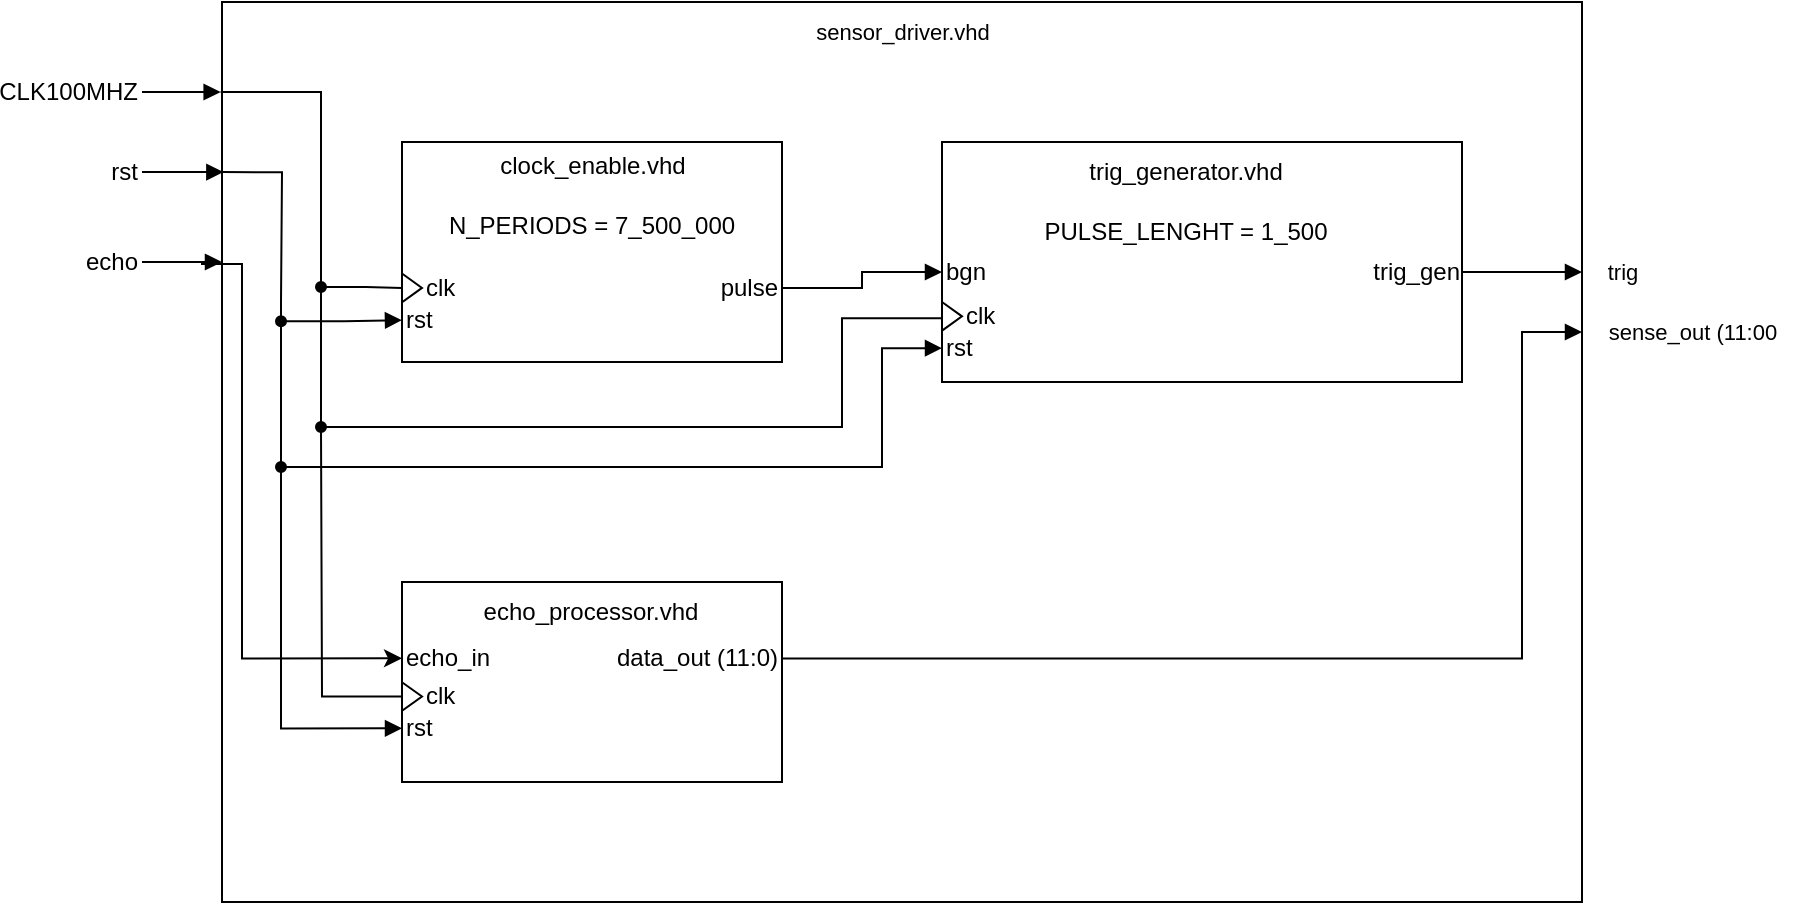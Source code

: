 <mxfile version="26.2.2">
  <diagram name="Stránka-1" id="FspI_b0mDsjJ7COgCclY">
    <mxGraphModel dx="2481" dy="679" grid="1" gridSize="10" guides="1" tooltips="1" connect="1" arrows="1" fold="1" page="1" pageScale="1" pageWidth="827" pageHeight="1169" math="0" shadow="0">
      <root>
        <mxCell id="0" />
        <mxCell id="1" parent="0" />
        <mxCell id="soKgf2iYhZbb2HyWCPR_-35" value="" style="rounded=0;whiteSpace=wrap;html=1;fontFamily=Helvetica;fontSize=11;fontColor=default;labelBackgroundColor=default;fillColor=none;" vertex="1" parent="1">
          <mxGeometry x="80" y="80" width="680" height="450" as="geometry" />
        </mxCell>
        <mxCell id="soKgf2iYhZbb2HyWCPR_-2" value="" style="group;align=left;" vertex="1" connectable="0" parent="1">
          <mxGeometry x="170" y="150" width="190" height="140" as="geometry" />
        </mxCell>
        <mxCell id="soKgf2iYhZbb2HyWCPR_-3" value="" style="rounded=0;whiteSpace=wrap;html=1;" vertex="1" parent="soKgf2iYhZbb2HyWCPR_-2">
          <mxGeometry width="190" height="110" as="geometry" />
        </mxCell>
        <mxCell id="soKgf2iYhZbb2HyWCPR_-4" value="clock_enable.vhd" style="text;html=1;align=center;verticalAlign=middle;whiteSpace=wrap;rounded=0;" vertex="1" parent="soKgf2iYhZbb2HyWCPR_-2">
          <mxGeometry x="47.5" y="-7.07" width="95" height="38.182" as="geometry" />
        </mxCell>
        <mxCell id="soKgf2iYhZbb2HyWCPR_-5" value="clk" style="text;html=1;align=left;verticalAlign=middle;whiteSpace=wrap;rounded=0;" vertex="1" parent="soKgf2iYhZbb2HyWCPR_-2">
          <mxGeometry x="10" y="53.851" width="95" height="38.182" as="geometry" />
        </mxCell>
        <mxCell id="soKgf2iYhZbb2HyWCPR_-6" value="rst" style="text;html=1;align=left;verticalAlign=middle;whiteSpace=wrap;rounded=0;" vertex="1" parent="soKgf2iYhZbb2HyWCPR_-2">
          <mxGeometry y="69.998" width="95" height="38.182" as="geometry" />
        </mxCell>
        <mxCell id="soKgf2iYhZbb2HyWCPR_-7" value="pulse" style="text;html=1;align=right;verticalAlign=middle;whiteSpace=wrap;rounded=0;" vertex="1" parent="soKgf2iYhZbb2HyWCPR_-2">
          <mxGeometry x="95" y="53.852" width="95" height="38.182" as="geometry" />
        </mxCell>
        <mxCell id="soKgf2iYhZbb2HyWCPR_-8" value="N_PERIODS = 7_500_000" style="text;html=1;align=center;verticalAlign=middle;whiteSpace=wrap;rounded=0;" vertex="1" parent="soKgf2iYhZbb2HyWCPR_-2">
          <mxGeometry x="20" y="23.333" width="150" height="38.181" as="geometry" />
        </mxCell>
        <mxCell id="soKgf2iYhZbb2HyWCPR_-28" value="" style="triangle;whiteSpace=wrap;html=1;fontFamily=Helvetica;fontSize=11;fontColor=default;labelBackgroundColor=default;" vertex="1" parent="soKgf2iYhZbb2HyWCPR_-2">
          <mxGeometry y="65.77" width="10" height="14.34" as="geometry" />
        </mxCell>
        <mxCell id="soKgf2iYhZbb2HyWCPR_-10" value="" style="rounded=0;whiteSpace=wrap;html=1;container=0;" vertex="1" parent="1">
          <mxGeometry x="440" y="150" width="260" height="120" as="geometry" />
        </mxCell>
        <mxCell id="soKgf2iYhZbb2HyWCPR_-11" value="trig_generator.vhd" style="text;html=1;align=center;verticalAlign=middle;whiteSpace=wrap;rounded=0;container=0;" vertex="1" parent="1">
          <mxGeometry x="513.127" y="150" width="97.5" height="30" as="geometry" />
        </mxCell>
        <mxCell id="soKgf2iYhZbb2HyWCPR_-12" value="rst" style="text;html=1;align=left;verticalAlign=middle;whiteSpace=wrap;rounded=0;container=0;" vertex="1" parent="1">
          <mxGeometry x="440" y="238.08" width="97.5" height="30" as="geometry" />
        </mxCell>
        <mxCell id="soKgf2iYhZbb2HyWCPR_-14" value="bgn" style="text;html=1;align=left;verticalAlign=middle;whiteSpace=wrap;rounded=0;container=0;" vertex="1" parent="1">
          <mxGeometry x="440" y="200" width="97.5" height="30" as="geometry" />
        </mxCell>
        <mxCell id="soKgf2iYhZbb2HyWCPR_-61" style="edgeStyle=orthogonalEdgeStyle;shape=connector;rounded=0;orthogonalLoop=1;jettySize=auto;html=1;strokeColor=default;align=center;verticalAlign=middle;fontFamily=Helvetica;fontSize=11;fontColor=default;labelBackgroundColor=default;startFill=0;endArrow=block;endFill=1;" edge="1" parent="1" source="soKgf2iYhZbb2HyWCPR_-15" target="soKgf2iYhZbb2HyWCPR_-59">
          <mxGeometry relative="1" as="geometry" />
        </mxCell>
        <mxCell id="soKgf2iYhZbb2HyWCPR_-15" value="trig_gen" style="text;html=1;align=right;verticalAlign=middle;whiteSpace=wrap;rounded=0;container=0;" vertex="1" parent="1">
          <mxGeometry x="602.5" y="200" width="97.5" height="30" as="geometry" />
        </mxCell>
        <mxCell id="soKgf2iYhZbb2HyWCPR_-16" value="PULSE_LENGHT = 1_500" style="text;html=1;align=center;verticalAlign=middle;whiteSpace=wrap;rounded=0;container=0;" vertex="1" parent="1">
          <mxGeometry x="488.75" y="170" width="146.25" height="50" as="geometry" />
        </mxCell>
        <mxCell id="soKgf2iYhZbb2HyWCPR_-25" value="" style="group" vertex="1" connectable="0" parent="1">
          <mxGeometry x="170" y="370" width="190" height="100" as="geometry" />
        </mxCell>
        <mxCell id="soKgf2iYhZbb2HyWCPR_-19" value="" style="rounded=0;whiteSpace=wrap;html=1;container=0;" vertex="1" parent="soKgf2iYhZbb2HyWCPR_-25">
          <mxGeometry width="190" height="100" as="geometry" />
        </mxCell>
        <mxCell id="soKgf2iYhZbb2HyWCPR_-20" value="echo_processor.vhd" style="text;html=1;align=center;verticalAlign=middle;whiteSpace=wrap;rounded=0;container=0;" vertex="1" parent="soKgf2iYhZbb2HyWCPR_-25">
          <mxGeometry x="59.375" width="71.25" height="30" as="geometry" />
        </mxCell>
        <mxCell id="soKgf2iYhZbb2HyWCPR_-21" value="rst" style="text;html=1;align=left;verticalAlign=middle;whiteSpace=wrap;rounded=0;container=0;" vertex="1" parent="soKgf2iYhZbb2HyWCPR_-25">
          <mxGeometry y="58.18" width="71.25" height="30" as="geometry" />
        </mxCell>
        <mxCell id="soKgf2iYhZbb2HyWCPR_-23" value="echo_in" style="text;html=1;align=left;verticalAlign=middle;whiteSpace=wrap;rounded=0;container=0;" vertex="1" parent="soKgf2iYhZbb2HyWCPR_-25">
          <mxGeometry y="23.18" width="71.25" height="30" as="geometry" />
        </mxCell>
        <mxCell id="soKgf2iYhZbb2HyWCPR_-24" value="data_out (11:0)" style="text;html=1;align=right;verticalAlign=middle;whiteSpace=wrap;rounded=0;container=0;" vertex="1" parent="soKgf2iYhZbb2HyWCPR_-25">
          <mxGeometry x="83.125" y="23.18" width="106.875" height="30" as="geometry" />
        </mxCell>
        <mxCell id="soKgf2iYhZbb2HyWCPR_-32" value="clk" style="text;html=1;align=left;verticalAlign=middle;whiteSpace=wrap;rounded=0;" vertex="1" parent="soKgf2iYhZbb2HyWCPR_-25">
          <mxGeometry x="10" y="38.181" width="95" height="38.182" as="geometry" />
        </mxCell>
        <mxCell id="soKgf2iYhZbb2HyWCPR_-33" value="" style="triangle;whiteSpace=wrap;html=1;fontFamily=Helvetica;fontSize=11;fontColor=default;labelBackgroundColor=default;" vertex="1" parent="soKgf2iYhZbb2HyWCPR_-25">
          <mxGeometry y="50.1" width="10" height="14.34" as="geometry" />
        </mxCell>
        <mxCell id="soKgf2iYhZbb2HyWCPR_-27" value="&lt;span style=&quot;color: light-dark(rgb(0, 0, 0), rgb(0, 0, 0));&quot;&gt;CLK100MHZ&lt;/span&gt;" style="text;html=1;align=right;verticalAlign=middle;whiteSpace=wrap;rounded=0;movable=1;resizable=1;rotatable=1;deletable=1;editable=1;locked=0;connectable=1;" vertex="1" parent="1">
          <mxGeometry x="-30" y="110" width="70" height="30" as="geometry" />
        </mxCell>
        <mxCell id="soKgf2iYhZbb2HyWCPR_-30" value="clk" style="text;html=1;align=left;verticalAlign=middle;whiteSpace=wrap;rounded=0;" vertex="1" parent="1">
          <mxGeometry x="450" y="218.081" width="95" height="38.182" as="geometry" />
        </mxCell>
        <mxCell id="soKgf2iYhZbb2HyWCPR_-31" value="" style="triangle;whiteSpace=wrap;html=1;fontFamily=Helvetica;fontSize=11;fontColor=default;labelBackgroundColor=default;" vertex="1" parent="1">
          <mxGeometry x="440" y="230" width="10" height="14.34" as="geometry" />
        </mxCell>
        <mxCell id="soKgf2iYhZbb2HyWCPR_-34" style="edgeStyle=orthogonalEdgeStyle;rounded=0;orthogonalLoop=1;jettySize=auto;html=1;endArrow=block;endFill=1;" edge="1" parent="1" source="soKgf2iYhZbb2HyWCPR_-7" target="soKgf2iYhZbb2HyWCPR_-14">
          <mxGeometry relative="1" as="geometry" />
        </mxCell>
        <mxCell id="soKgf2iYhZbb2HyWCPR_-41" style="edgeStyle=orthogonalEdgeStyle;shape=connector;rounded=0;orthogonalLoop=1;jettySize=auto;html=1;entryX=0;entryY=0.5;entryDx=0;entryDy=0;strokeColor=default;align=center;verticalAlign=middle;fontFamily=Helvetica;fontSize=11;fontColor=default;labelBackgroundColor=default;startFill=0;endArrow=none;endFill=1;" edge="1" parent="1" source="soKgf2iYhZbb2HyWCPR_-36" target="soKgf2iYhZbb2HyWCPR_-28">
          <mxGeometry relative="1" as="geometry" />
        </mxCell>
        <mxCell id="soKgf2iYhZbb2HyWCPR_-44" style="edgeStyle=orthogonalEdgeStyle;shape=connector;rounded=0;orthogonalLoop=1;jettySize=auto;html=1;entryX=0.5;entryY=0;entryDx=0;entryDy=0;strokeColor=default;align=center;verticalAlign=middle;fontFamily=Helvetica;fontSize=11;fontColor=default;labelBackgroundColor=default;startFill=0;endArrow=none;endFill=1;" edge="1" parent="1" source="soKgf2iYhZbb2HyWCPR_-36" target="soKgf2iYhZbb2HyWCPR_-43">
          <mxGeometry relative="1" as="geometry" />
        </mxCell>
        <mxCell id="soKgf2iYhZbb2HyWCPR_-36" value="" style="ellipse;whiteSpace=wrap;html=1;aspect=fixed;fontFamily=Helvetica;fontSize=9;fontColor=default;labelBackgroundColor=default;fillColor=#000000;perimeterSpacing=0;spacing=0;" vertex="1" parent="1">
          <mxGeometry x="127" y="220" width="5" height="5" as="geometry" />
        </mxCell>
        <mxCell id="soKgf2iYhZbb2HyWCPR_-39" style="edgeStyle=orthogonalEdgeStyle;shape=connector;rounded=0;orthogonalLoop=1;jettySize=auto;html=1;entryX=-0.001;entryY=0.1;entryDx=0;entryDy=0;entryPerimeter=0;strokeColor=default;align=center;verticalAlign=middle;fontFamily=Helvetica;fontSize=11;fontColor=default;labelBackgroundColor=default;endArrow=block;endFill=1;" edge="1" parent="1" source="soKgf2iYhZbb2HyWCPR_-27" target="soKgf2iYhZbb2HyWCPR_-35">
          <mxGeometry relative="1" as="geometry" />
        </mxCell>
        <mxCell id="soKgf2iYhZbb2HyWCPR_-40" style="edgeStyle=orthogonalEdgeStyle;shape=connector;rounded=0;orthogonalLoop=1;jettySize=auto;html=1;entryX=-0.001;entryY=0.1;entryDx=0;entryDy=0;entryPerimeter=0;strokeColor=default;align=center;verticalAlign=middle;fontFamily=Helvetica;fontSize=11;fontColor=default;labelBackgroundColor=default;endArrow=none;endFill=1;startFill=0;" edge="1" parent="1" source="soKgf2iYhZbb2HyWCPR_-36" target="soKgf2iYhZbb2HyWCPR_-35">
          <mxGeometry relative="1" as="geometry">
            <Array as="points">
              <mxPoint x="130" y="125" />
            </Array>
          </mxGeometry>
        </mxCell>
        <mxCell id="soKgf2iYhZbb2HyWCPR_-45" style="edgeStyle=orthogonalEdgeStyle;shape=connector;rounded=0;orthogonalLoop=1;jettySize=auto;html=1;entryX=0;entryY=0;entryDx=0;entryDy=0;strokeColor=default;align=center;verticalAlign=middle;fontFamily=Helvetica;fontSize=11;fontColor=default;labelBackgroundColor=default;startFill=0;endArrow=none;endFill=1;" edge="1" parent="1" source="soKgf2iYhZbb2HyWCPR_-43" target="soKgf2iYhZbb2HyWCPR_-12">
          <mxGeometry relative="1" as="geometry">
            <Array as="points">
              <mxPoint x="390" y="293" />
              <mxPoint x="390" y="238" />
            </Array>
          </mxGeometry>
        </mxCell>
        <mxCell id="soKgf2iYhZbb2HyWCPR_-46" style="edgeStyle=orthogonalEdgeStyle;shape=connector;rounded=0;orthogonalLoop=1;jettySize=auto;html=1;entryX=0;entryY=0.5;entryDx=0;entryDy=0;strokeColor=default;align=center;verticalAlign=middle;fontFamily=Helvetica;fontSize=11;fontColor=default;labelBackgroundColor=default;startFill=0;endArrow=none;endFill=1;exitX=0.5;exitY=1;exitDx=0;exitDy=0;" edge="1" parent="1" source="soKgf2iYhZbb2HyWCPR_-43" target="soKgf2iYhZbb2HyWCPR_-33">
          <mxGeometry relative="1" as="geometry">
            <Array as="points">
              <mxPoint x="130" y="293" />
              <mxPoint x="130" y="293" />
              <mxPoint x="130" y="427" />
            </Array>
          </mxGeometry>
        </mxCell>
        <mxCell id="soKgf2iYhZbb2HyWCPR_-43" value="" style="ellipse;whiteSpace=wrap;html=1;aspect=fixed;fontFamily=Helvetica;fontSize=9;fontColor=default;labelBackgroundColor=default;fillColor=#000000;perimeterSpacing=0;spacing=0;" vertex="1" parent="1">
          <mxGeometry x="127" y="290" width="5" height="5" as="geometry" />
        </mxCell>
        <mxCell id="soKgf2iYhZbb2HyWCPR_-54" style="edgeStyle=orthogonalEdgeStyle;shape=connector;rounded=0;orthogonalLoop=1;jettySize=auto;html=1;entryX=0;entryY=0.5;entryDx=0;entryDy=0;strokeColor=default;align=center;verticalAlign=middle;fontFamily=Helvetica;fontSize=11;fontColor=default;labelBackgroundColor=default;startFill=0;endArrow=block;endFill=1;" edge="1" parent="1" source="soKgf2iYhZbb2HyWCPR_-47" target="soKgf2iYhZbb2HyWCPR_-6">
          <mxGeometry relative="1" as="geometry" />
        </mxCell>
        <mxCell id="soKgf2iYhZbb2HyWCPR_-56" style="edgeStyle=orthogonalEdgeStyle;shape=connector;rounded=0;orthogonalLoop=1;jettySize=auto;html=1;entryX=0.5;entryY=0;entryDx=0;entryDy=0;strokeColor=default;align=center;verticalAlign=middle;fontFamily=Helvetica;fontSize=11;fontColor=default;labelBackgroundColor=default;startFill=0;endArrow=none;endFill=1;" edge="1" parent="1" source="soKgf2iYhZbb2HyWCPR_-47" target="soKgf2iYhZbb2HyWCPR_-55">
          <mxGeometry relative="1" as="geometry" />
        </mxCell>
        <mxCell id="soKgf2iYhZbb2HyWCPR_-47" value="" style="ellipse;whiteSpace=wrap;html=1;aspect=fixed;fontFamily=Helvetica;fontSize=9;fontColor=default;labelBackgroundColor=default;fillColor=#000000;perimeterSpacing=0;spacing=0;" vertex="1" parent="1">
          <mxGeometry x="107" y="237.08" width="5" height="5" as="geometry" />
        </mxCell>
        <mxCell id="soKgf2iYhZbb2HyWCPR_-49" value="&lt;span style=&quot;color: light-dark(rgb(0, 0, 0), rgb(0, 0, 0));&quot;&gt;rst&lt;/span&gt;" style="text;html=1;align=right;verticalAlign=middle;whiteSpace=wrap;rounded=0;movable=1;resizable=1;rotatable=1;deletable=1;editable=1;locked=0;connectable=1;" vertex="1" parent="1">
          <mxGeometry x="-30" y="150" width="70" height="30" as="geometry" />
        </mxCell>
        <mxCell id="soKgf2iYhZbb2HyWCPR_-50" style="edgeStyle=orthogonalEdgeStyle;shape=connector;rounded=0;orthogonalLoop=1;jettySize=auto;html=1;entryX=0.001;entryY=0.189;entryDx=0;entryDy=0;entryPerimeter=0;strokeColor=default;align=center;verticalAlign=middle;fontFamily=Helvetica;fontSize=11;fontColor=default;labelBackgroundColor=default;startFill=0;endArrow=block;endFill=1;" edge="1" parent="1" source="soKgf2iYhZbb2HyWCPR_-49" target="soKgf2iYhZbb2HyWCPR_-35">
          <mxGeometry relative="1" as="geometry" />
        </mxCell>
        <mxCell id="soKgf2iYhZbb2HyWCPR_-57" style="edgeStyle=orthogonalEdgeStyle;shape=connector;rounded=0;orthogonalLoop=1;jettySize=auto;html=1;entryX=0;entryY=0.5;entryDx=0;entryDy=0;strokeColor=default;align=center;verticalAlign=middle;fontFamily=Helvetica;fontSize=11;fontColor=default;labelBackgroundColor=default;startFill=0;endArrow=block;endFill=1;" edge="1" parent="1" source="soKgf2iYhZbb2HyWCPR_-55" target="soKgf2iYhZbb2HyWCPR_-12">
          <mxGeometry relative="1" as="geometry">
            <Array as="points">
              <mxPoint x="410" y="312" />
              <mxPoint x="410" y="253" />
            </Array>
          </mxGeometry>
        </mxCell>
        <mxCell id="soKgf2iYhZbb2HyWCPR_-58" style="edgeStyle=orthogonalEdgeStyle;shape=connector;rounded=0;orthogonalLoop=1;jettySize=auto;html=1;entryX=0;entryY=0.5;entryDx=0;entryDy=0;strokeColor=default;align=center;verticalAlign=middle;fontFamily=Helvetica;fontSize=11;fontColor=default;labelBackgroundColor=default;startFill=0;endArrow=block;endFill=1;exitX=0.5;exitY=1;exitDx=0;exitDy=0;" edge="1" parent="1" source="soKgf2iYhZbb2HyWCPR_-55" target="soKgf2iYhZbb2HyWCPR_-21">
          <mxGeometry relative="1" as="geometry">
            <Array as="points">
              <mxPoint x="109" y="443" />
            </Array>
          </mxGeometry>
        </mxCell>
        <mxCell id="soKgf2iYhZbb2HyWCPR_-55" value="" style="ellipse;whiteSpace=wrap;html=1;aspect=fixed;fontFamily=Helvetica;fontSize=9;fontColor=default;labelBackgroundColor=default;fillColor=#000000;perimeterSpacing=0;spacing=0;" vertex="1" parent="1">
          <mxGeometry x="107" y="310" width="5" height="5" as="geometry" />
        </mxCell>
        <mxCell id="soKgf2iYhZbb2HyWCPR_-59" value="trig" style="text;html=1;align=center;verticalAlign=middle;resizable=0;points=[];autosize=1;strokeColor=none;fillColor=none;fontFamily=Helvetica;fontSize=11;fontColor=default;labelBackgroundColor=default;" vertex="1" parent="1">
          <mxGeometry x="760" y="200" width="40" height="30" as="geometry" />
        </mxCell>
        <mxCell id="soKgf2iYhZbb2HyWCPR_-60" value="sense_out (11:00" style="text;html=1;align=center;verticalAlign=middle;resizable=0;points=[];autosize=1;strokeColor=none;fillColor=none;fontFamily=Helvetica;fontSize=11;fontColor=default;labelBackgroundColor=default;" vertex="1" parent="1">
          <mxGeometry x="760" y="230.0" width="110" height="30" as="geometry" />
        </mxCell>
        <mxCell id="soKgf2iYhZbb2HyWCPR_-62" style="edgeStyle=orthogonalEdgeStyle;shape=connector;rounded=0;orthogonalLoop=1;jettySize=auto;html=1;strokeColor=default;align=center;verticalAlign=middle;fontFamily=Helvetica;fontSize=11;fontColor=default;labelBackgroundColor=default;startFill=0;endArrow=block;endFill=1;" edge="1" parent="1" source="soKgf2iYhZbb2HyWCPR_-24" target="soKgf2iYhZbb2HyWCPR_-60">
          <mxGeometry relative="1" as="geometry">
            <Array as="points">
              <mxPoint x="730" y="408" />
              <mxPoint x="730" y="245" />
            </Array>
          </mxGeometry>
        </mxCell>
        <mxCell id="soKgf2iYhZbb2HyWCPR_-63" value="&lt;span style=&quot;color: light-dark(rgb(0, 0, 0), rgb(0, 0, 0));&quot;&gt;echo&lt;/span&gt;" style="text;html=1;align=right;verticalAlign=middle;whiteSpace=wrap;rounded=0;movable=1;resizable=1;rotatable=1;deletable=1;editable=1;locked=0;connectable=1;" vertex="1" parent="1">
          <mxGeometry x="-30" y="195" width="70" height="30" as="geometry" />
        </mxCell>
        <mxCell id="soKgf2iYhZbb2HyWCPR_-64" style="edgeStyle=orthogonalEdgeStyle;shape=connector;rounded=0;orthogonalLoop=1;jettySize=auto;html=1;strokeColor=default;align=center;verticalAlign=middle;fontFamily=Helvetica;fontSize=11;fontColor=default;labelBackgroundColor=default;startFill=0;endArrow=block;endFill=1;" edge="1" parent="1" source="soKgf2iYhZbb2HyWCPR_-63">
          <mxGeometry relative="1" as="geometry">
            <mxPoint x="80" y="210" as="targetPoint" />
          </mxGeometry>
        </mxCell>
        <mxCell id="soKgf2iYhZbb2HyWCPR_-65" value="" style="endArrow=classic;html=1;rounded=0;strokeColor=default;align=center;verticalAlign=middle;fontFamily=Helvetica;fontSize=11;fontColor=default;labelBackgroundColor=default;edgeStyle=orthogonalEdgeStyle;entryX=0;entryY=0.5;entryDx=0;entryDy=0;" edge="1" parent="1" target="soKgf2iYhZbb2HyWCPR_-23">
          <mxGeometry width="50" height="50" relative="1" as="geometry">
            <mxPoint x="70" y="210" as="sourcePoint" />
            <mxPoint x="120" y="160" as="targetPoint" />
            <Array as="points">
              <mxPoint x="70" y="211" />
              <mxPoint x="90" y="211" />
              <mxPoint x="90" y="408" />
            </Array>
          </mxGeometry>
        </mxCell>
        <mxCell id="soKgf2iYhZbb2HyWCPR_-66" style="edgeStyle=orthogonalEdgeStyle;shape=connector;rounded=0;orthogonalLoop=1;jettySize=auto;html=1;entryX=0;entryY=0.189;entryDx=0;entryDy=0;entryPerimeter=0;strokeColor=default;align=center;verticalAlign=middle;fontFamily=Helvetica;fontSize=11;fontColor=default;labelBackgroundColor=default;startFill=0;endArrow=none;endFill=1;" edge="1" parent="1" source="soKgf2iYhZbb2HyWCPR_-47" target="soKgf2iYhZbb2HyWCPR_-35">
          <mxGeometry relative="1" as="geometry">
            <Array as="points">
              <mxPoint x="109" y="230" />
              <mxPoint x="110" y="230" />
              <mxPoint x="110" y="165" />
            </Array>
          </mxGeometry>
        </mxCell>
        <mxCell id="soKgf2iYhZbb2HyWCPR_-67" value="sensor_driver.vhd" style="text;html=1;align=center;verticalAlign=middle;resizable=0;points=[];autosize=1;strokeColor=none;fillColor=none;fontFamily=Helvetica;fontSize=11;fontColor=default;labelBackgroundColor=default;" vertex="1" parent="1">
          <mxGeometry x="365" y="80" width="110" height="30" as="geometry" />
        </mxCell>
      </root>
    </mxGraphModel>
  </diagram>
</mxfile>
